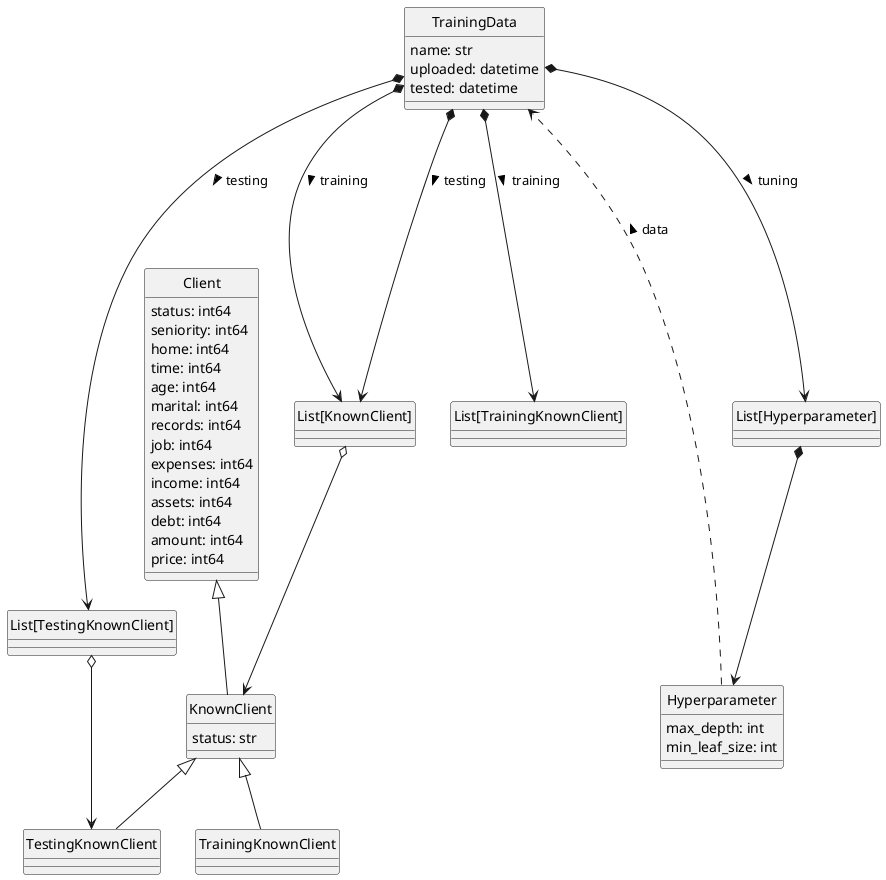 @startuml
'class'
skinparam monochrome true
skinparam handwritten false
hide class circle
skinparam shadowing false

class TrainingData {
    name: str
    uploaded: datetime
    tested: datetime
}

class "List[TestingKnownClient]"
class "List[TrainingKnownClient]"
class TestingKnownClient
class TrainingKnownClient
class Client {
    status: int64
    seniority: int64
    home: int64
    time: int64
    age: int64
    marital: int64
    records: int64
    job: int64
    expenses: int64
    income: int64
    assets: int64
    debt: int64
    amount: int64
    price: int64
}

class KnownClient {
    status: str
}

class Hyperparameter {
    max_depth: int
    min_leaf_size: int
}

class "List[KnownClient]"
class "List[Hyperparameter]"

TrainingData *---> "List[KnownClient]" : training >
TrainingData *---> "List[TrainingKnownClient]" : training >
TrainingData *---> "List[KnownClient]" : testing >
TrainingData *---> "List[TestingKnownClient]" : testing >
TrainingData *---> "List[Hyperparameter]" : tuning >

"List[KnownClient]" o--> KnownClient
"List[TestingKnownClient]" o--> TestingKnownClient
"List[Hyperparameter]" *--> Hyperparameter
Client <|-- KnownClient
KnownClient <|-- TestingKnownClient
KnownClient <|-- TrainingKnownClient
Hyperparameter ...> TrainingData : data >
@enduml
